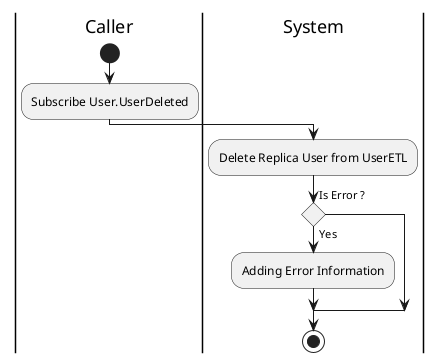 @startuml EVENT_SubscribeUserDeleted

skinparam ConditionEndStyle hline
skinparam conditionStyle diamond
skinparam Monochrome true
skinparam Shadowing false

|Caller|
start
:Subscribe User.UserDeleted;

|System|
:Delete Replica User from UserETL;

if (Is Error ?) then (Yes)
    :Adding Error Information;
endif
stop

@enduml